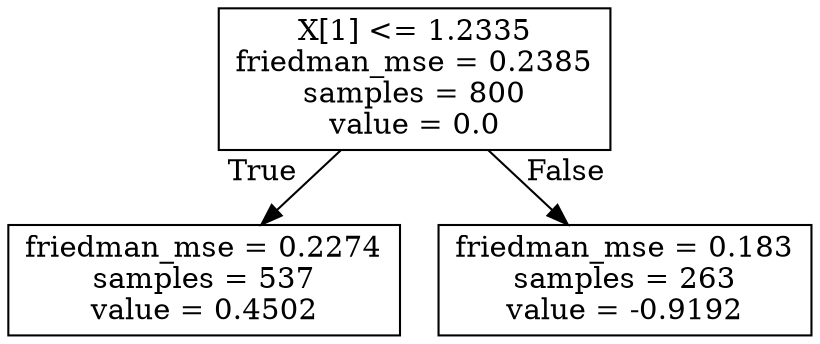 digraph Tree {
node [shape=box] ;
0 [label="X[1] <= 1.2335\nfriedman_mse = 0.2385\nsamples = 800\nvalue = 0.0"] ;
1 [label="friedman_mse = 0.2274\nsamples = 537\nvalue = 0.4502"] ;
0 -> 1 [labeldistance=2.5, labelangle=45, headlabel="True"] ;
2 [label="friedman_mse = 0.183\nsamples = 263\nvalue = -0.9192"] ;
0 -> 2 [labeldistance=2.5, labelangle=-45, headlabel="False"] ;
}